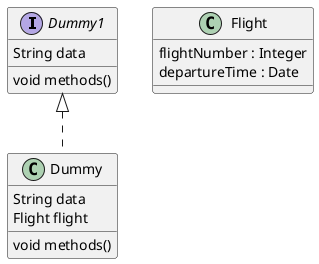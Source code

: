 @startuml

interface Dummy1 {
  String data
  void methods()
}

class Dummy implements Dummy1{
  String data
  void methods()
  Flight flight
}

class Flight {
   flightNumber : Integer
   departureTime : Date
}
@enduml